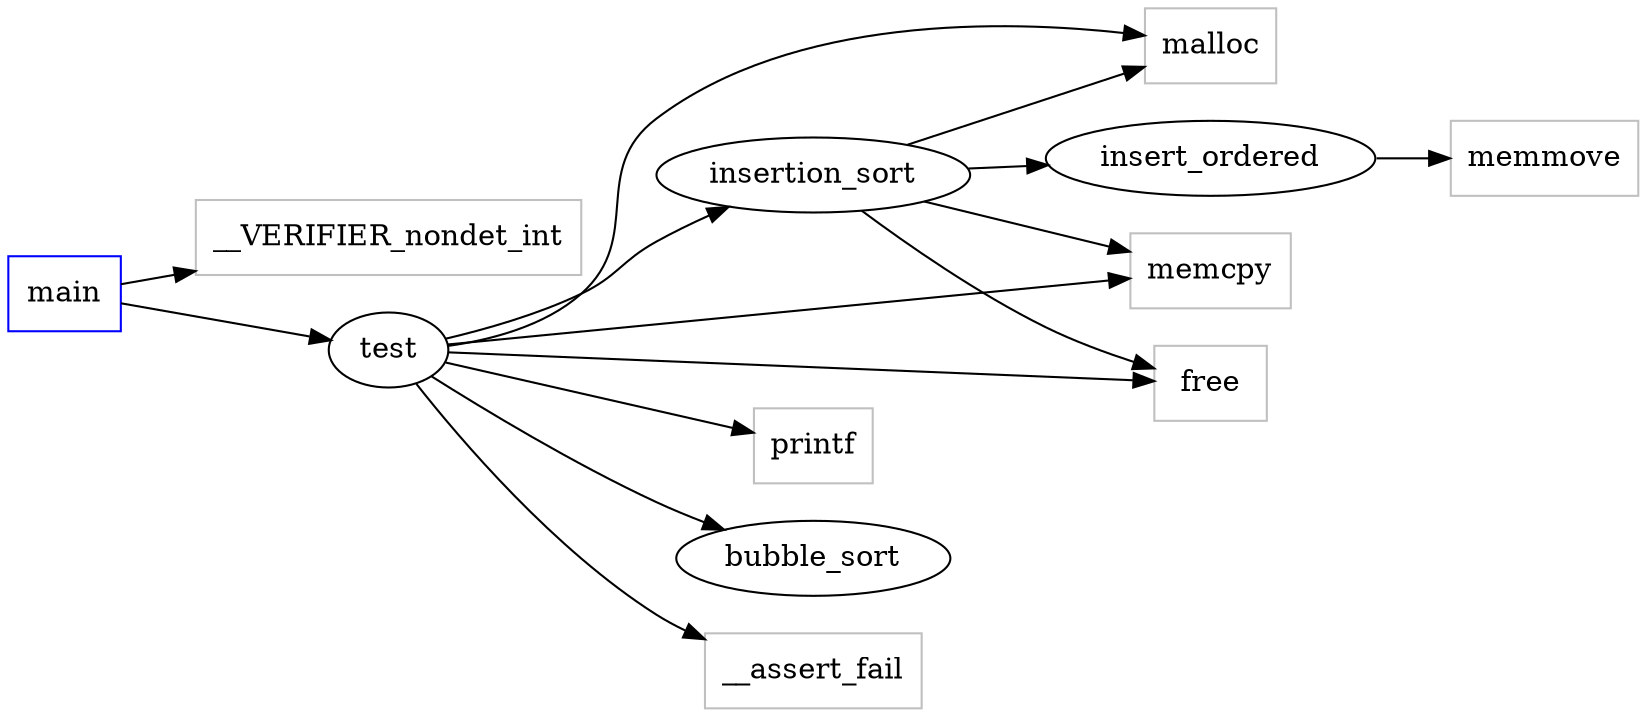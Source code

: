 digraph functioncalls {
rankdir=LR;

main [shape="box", color=blue];
memmove [label="memmove", shape="box", color=grey];
insert_ordered -> memmove;
malloc [label="malloc", shape="box", color=grey];
insertion_sort -> malloc;
memcpy [label="memcpy", shape="box", color=grey];
insertion_sort -> memcpy;
free [label="free", shape="box", color=grey];
insertion_sort -> free;
insert_ordered [label="insert_ordered", ];
insertion_sort -> insert_ordered;
__VERIFIER_nondet_int [label="__VERIFIER_nondet_int", shape="box", color=grey];
main -> __VERIFIER_nondet_int;
test [label="test", ];
main -> test;
test -> malloc;
printf [label="printf", shape="box", color=grey];
test -> printf;
test -> memcpy;
insertion_sort [label="insertion_sort", ];
test -> insertion_sort;
bubble_sort [label="bubble_sort", ];
test -> bubble_sort;
test -> free;
__assert_fail [label="__assert_fail", shape="box", color=grey];
test -> __assert_fail;
}
